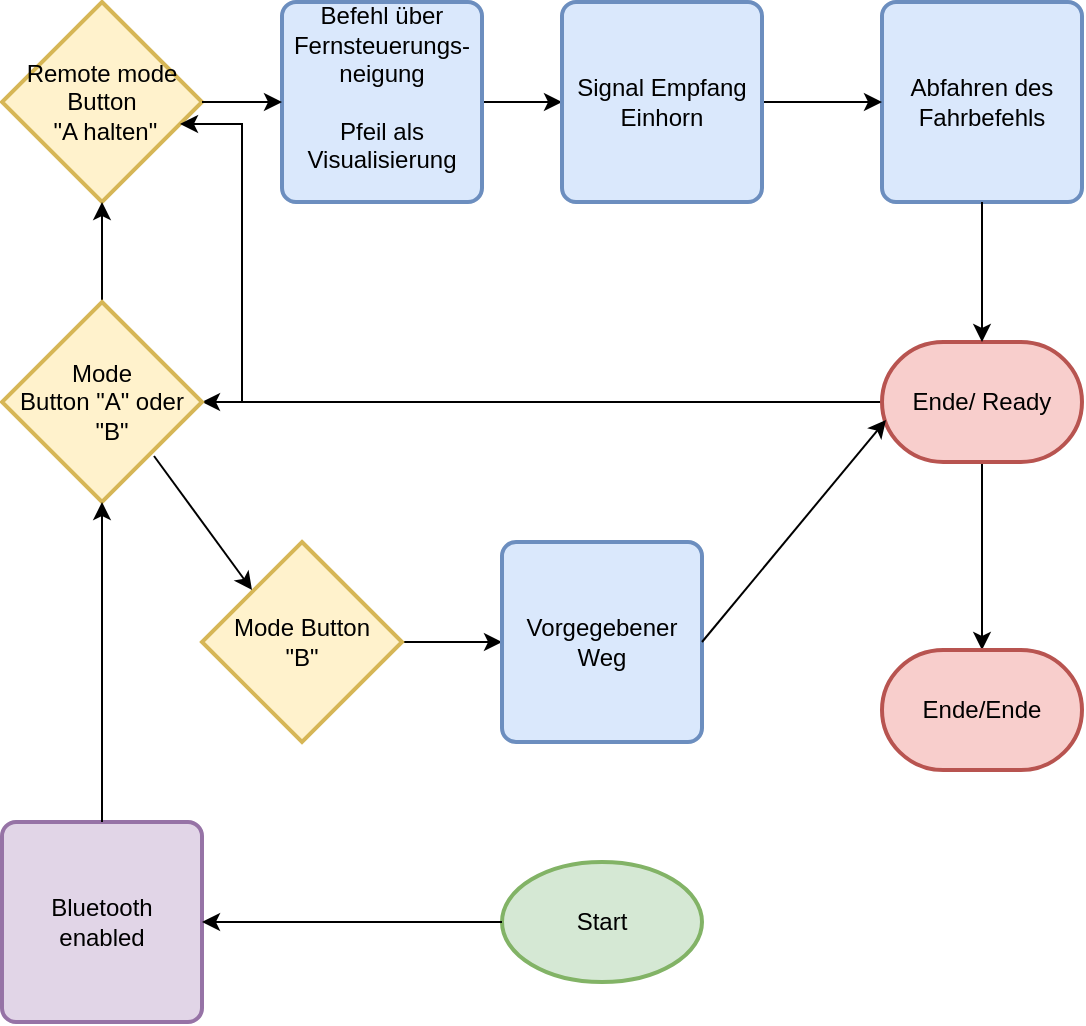 <mxfile version="20.8.5" type="device"><diagram id="AkLy-FRV6Atwri2U4AN1" name="Seite-1"><mxGraphModel dx="882" dy="518" grid="1" gridSize="10" guides="1" tooltips="1" connect="1" arrows="1" fold="1" page="1" pageScale="1" pageWidth="1169" pageHeight="827" math="0" shadow="0"><root><mxCell id="0"/><mxCell id="1" parent="0"/><mxCell id="WRUG_LUEngHGXGem2IdR-1" value="Start" style="strokeWidth=2;html=1;shape=mxgraph.flowchart.start_1;whiteSpace=wrap;fillColor=#d5e8d4;strokeColor=#82b366;" vertex="1" parent="1"><mxGeometry x="330" y="460" width="100" height="60" as="geometry"/></mxCell><mxCell id="WRUG_LUEngHGXGem2IdR-2" value="&lt;div&gt;Remote mode&lt;/div&gt;&lt;div&gt;Button&lt;/div&gt;&lt;div&gt;&amp;nbsp;&quot;A halten&quot;&lt;br&gt;&lt;/div&gt;" style="strokeWidth=2;html=1;shape=mxgraph.flowchart.decision;whiteSpace=wrap;fillColor=#fff2cc;strokeColor=#d6b656;" vertex="1" parent="1"><mxGeometry x="80" y="30" width="100" height="100" as="geometry"/></mxCell><mxCell id="WRUG_LUEngHGXGem2IdR-3" value="&lt;div&gt;Bluetooth &lt;br&gt;&lt;/div&gt;&lt;div&gt;enabled&lt;/div&gt;" style="rounded=1;whiteSpace=wrap;html=1;absoluteArcSize=1;arcSize=14;strokeWidth=2;fillColor=#e1d5e7;strokeColor=#9673a6;" vertex="1" parent="1"><mxGeometry x="80" y="440" width="100" height="100" as="geometry"/></mxCell><mxCell id="WRUG_LUEngHGXGem2IdR-5" value="Abfahren des Fahrbefehls" style="rounded=1;whiteSpace=wrap;html=1;absoluteArcSize=1;arcSize=14;strokeWidth=2;fillColor=#dae8fc;strokeColor=#6c8ebf;" vertex="1" parent="1"><mxGeometry x="520" y="30" width="100" height="100" as="geometry"/></mxCell><mxCell id="WRUG_LUEngHGXGem2IdR-32" style="edgeStyle=orthogonalEdgeStyle;rounded=0;orthogonalLoop=1;jettySize=auto;html=1;exitX=0.5;exitY=1;exitDx=0;exitDy=0;exitPerimeter=0;entryX=0.5;entryY=0;entryDx=0;entryDy=0;entryPerimeter=0;" edge="1" parent="1" source="WRUG_LUEngHGXGem2IdR-18" target="WRUG_LUEngHGXGem2IdR-30"><mxGeometry relative="1" as="geometry"><mxPoint x="570" y="360" as="targetPoint"/></mxGeometry></mxCell><mxCell id="WRUG_LUEngHGXGem2IdR-47" style="edgeStyle=orthogonalEdgeStyle;rounded=0;orthogonalLoop=1;jettySize=auto;html=1;exitX=0;exitY=0.5;exitDx=0;exitDy=0;exitPerimeter=0;entryX=0.89;entryY=0.61;entryDx=0;entryDy=0;entryPerimeter=0;" edge="1" parent="1" source="WRUG_LUEngHGXGem2IdR-18" target="WRUG_LUEngHGXGem2IdR-2"><mxGeometry relative="1" as="geometry"><mxPoint x="200" y="100" as="targetPoint"/><Array as="points"><mxPoint x="200" y="230"/><mxPoint x="200" y="91"/></Array></mxGeometry></mxCell><mxCell id="WRUG_LUEngHGXGem2IdR-49" style="edgeStyle=orthogonalEdgeStyle;rounded=0;orthogonalLoop=1;jettySize=auto;html=1;exitX=0;exitY=0.5;exitDx=0;exitDy=0;exitPerimeter=0;entryX=1;entryY=0.5;entryDx=0;entryDy=0;entryPerimeter=0;" edge="1" parent="1" source="WRUG_LUEngHGXGem2IdR-18" target="WRUG_LUEngHGXGem2IdR-22"><mxGeometry relative="1" as="geometry"/></mxCell><mxCell id="WRUG_LUEngHGXGem2IdR-18" value="Ende/ Ready" style="strokeWidth=2;html=1;shape=mxgraph.flowchart.terminator;whiteSpace=wrap;fillColor=#f8cecc;strokeColor=#b85450;" vertex="1" parent="1"><mxGeometry x="520" y="200" width="100" height="60" as="geometry"/></mxCell><mxCell id="WRUG_LUEngHGXGem2IdR-26" style="edgeStyle=orthogonalEdgeStyle;rounded=0;orthogonalLoop=1;jettySize=auto;html=1;exitX=0.5;exitY=0;exitDx=0;exitDy=0;exitPerimeter=0;entryX=0.5;entryY=1;entryDx=0;entryDy=0;entryPerimeter=0;" edge="1" parent="1" source="WRUG_LUEngHGXGem2IdR-22" target="WRUG_LUEngHGXGem2IdR-2"><mxGeometry relative="1" as="geometry"/></mxCell><mxCell id="WRUG_LUEngHGXGem2IdR-22" value="&lt;div&gt;Mode&lt;/div&gt;&lt;div&gt;Button &quot;A&quot; oder&lt;/div&gt;&lt;div&gt;&amp;nbsp;&amp;nbsp; &quot;B&quot;&lt;br&gt;&lt;/div&gt;" style="strokeWidth=2;html=1;shape=mxgraph.flowchart.decision;whiteSpace=wrap;fillColor=#fff2cc;strokeColor=#d6b656;" vertex="1" parent="1"><mxGeometry x="80" y="180" width="100" height="100" as="geometry"/></mxCell><mxCell id="WRUG_LUEngHGXGem2IdR-23" value="" style="endArrow=classic;html=1;rounded=0;exitX=0;exitY=0.5;exitDx=0;exitDy=0;exitPerimeter=0;entryX=1;entryY=0.5;entryDx=0;entryDy=0;" edge="1" parent="1" source="WRUG_LUEngHGXGem2IdR-1" target="WRUG_LUEngHGXGem2IdR-3"><mxGeometry width="50" height="50" relative="1" as="geometry"><mxPoint x="360" y="280" as="sourcePoint"/><mxPoint x="180" y="384" as="targetPoint"/></mxGeometry></mxCell><mxCell id="WRUG_LUEngHGXGem2IdR-24" value="" style="endArrow=classic;html=1;rounded=0;exitX=0.5;exitY=0;exitDx=0;exitDy=0;" edge="1" parent="1" source="WRUG_LUEngHGXGem2IdR-3" target="WRUG_LUEngHGXGem2IdR-22"><mxGeometry width="50" height="50" relative="1" as="geometry"><mxPoint x="360" y="280" as="sourcePoint"/><mxPoint x="410" y="230" as="targetPoint"/></mxGeometry></mxCell><mxCell id="WRUG_LUEngHGXGem2IdR-29" value="" style="endArrow=classic;html=1;rounded=0;entryX=0.5;entryY=0;entryDx=0;entryDy=0;entryPerimeter=0;exitX=0.5;exitY=1;exitDx=0;exitDy=0;" edge="1" parent="1" source="WRUG_LUEngHGXGem2IdR-5" target="WRUG_LUEngHGXGem2IdR-18"><mxGeometry width="50" height="50" relative="1" as="geometry"><mxPoint x="360" y="280" as="sourcePoint"/><mxPoint x="410" y="230" as="targetPoint"/></mxGeometry></mxCell><mxCell id="WRUG_LUEngHGXGem2IdR-30" value="Ende/Ende" style="strokeWidth=2;html=1;shape=mxgraph.flowchart.terminator;whiteSpace=wrap;fillColor=#f8cecc;strokeColor=#b85450;" vertex="1" parent="1"><mxGeometry x="520" y="354" width="100" height="60" as="geometry"/></mxCell><mxCell id="WRUG_LUEngHGXGem2IdR-37" style="edgeStyle=orthogonalEdgeStyle;rounded=0;orthogonalLoop=1;jettySize=auto;html=1;exitX=1;exitY=0.5;exitDx=0;exitDy=0;entryX=0;entryY=0.5;entryDx=0;entryDy=0;" edge="1" parent="1" source="WRUG_LUEngHGXGem2IdR-33" target="WRUG_LUEngHGXGem2IdR-34"><mxGeometry relative="1" as="geometry"/></mxCell><mxCell id="WRUG_LUEngHGXGem2IdR-33" value="&lt;div&gt;Befehl über Fernsteuerungs- &lt;br&gt;&lt;/div&gt;&lt;div&gt;neigung&lt;/div&gt;&lt;div&gt;&lt;br&gt;&lt;/div&gt;&lt;div&gt;Pfeil als Visualisierung&lt;br&gt;&lt;/div&gt;&lt;div&gt;&lt;br&gt;&lt;/div&gt;" style="rounded=1;whiteSpace=wrap;html=1;absoluteArcSize=1;arcSize=14;strokeWidth=2;fillColor=#dae8fc;strokeColor=#6c8ebf;" vertex="1" parent="1"><mxGeometry x="220" y="30" width="100" height="100" as="geometry"/></mxCell><mxCell id="WRUG_LUEngHGXGem2IdR-38" style="edgeStyle=orthogonalEdgeStyle;rounded=0;orthogonalLoop=1;jettySize=auto;html=1;exitX=1;exitY=0.5;exitDx=0;exitDy=0;" edge="1" parent="1" source="WRUG_LUEngHGXGem2IdR-34" target="WRUG_LUEngHGXGem2IdR-5"><mxGeometry relative="1" as="geometry"/></mxCell><mxCell id="WRUG_LUEngHGXGem2IdR-34" value="&lt;div&gt;Signal Empfang&lt;/div&gt;&lt;div&gt;Einhorn&lt;br&gt;&lt;/div&gt;" style="rounded=1;whiteSpace=wrap;html=1;absoluteArcSize=1;arcSize=14;strokeWidth=2;fillColor=#dae8fc;strokeColor=#6c8ebf;" vertex="1" parent="1"><mxGeometry x="360" y="30" width="100" height="100" as="geometry"/></mxCell><mxCell id="WRUG_LUEngHGXGem2IdR-35" value="" style="endArrow=classic;html=1;rounded=0;exitX=1;exitY=0.5;exitDx=0;exitDy=0;exitPerimeter=0;entryX=0;entryY=0.5;entryDx=0;entryDy=0;" edge="1" parent="1" source="WRUG_LUEngHGXGem2IdR-2" target="WRUG_LUEngHGXGem2IdR-33"><mxGeometry width="50" height="50" relative="1" as="geometry"><mxPoint x="380" y="220" as="sourcePoint"/><mxPoint x="430" y="170" as="targetPoint"/></mxGeometry></mxCell><mxCell id="WRUG_LUEngHGXGem2IdR-44" style="edgeStyle=orthogonalEdgeStyle;rounded=0;orthogonalLoop=1;jettySize=auto;html=1;exitX=1;exitY=0.5;exitDx=0;exitDy=0;exitPerimeter=0;entryX=0;entryY=0.5;entryDx=0;entryDy=0;" edge="1" parent="1" source="WRUG_LUEngHGXGem2IdR-39" target="WRUG_LUEngHGXGem2IdR-40"><mxGeometry relative="1" as="geometry"/></mxCell><mxCell id="WRUG_LUEngHGXGem2IdR-39" value="&lt;div&gt;Mode Button&lt;/div&gt;&lt;div&gt;&quot;B&quot;&lt;br&gt;&lt;/div&gt;" style="strokeWidth=2;html=1;shape=mxgraph.flowchart.decision;whiteSpace=wrap;fillColor=#fff2cc;strokeColor=#d6b656;" vertex="1" parent="1"><mxGeometry x="180" y="300" width="100" height="100" as="geometry"/></mxCell><mxCell id="WRUG_LUEngHGXGem2IdR-40" value="&lt;div&gt;Vorgegebener Weg&lt;br&gt;&lt;/div&gt;" style="rounded=1;whiteSpace=wrap;html=1;absoluteArcSize=1;arcSize=14;strokeWidth=2;fillColor=#dae8fc;strokeColor=#6c8ebf;" vertex="1" parent="1"><mxGeometry x="330" y="300" width="100" height="100" as="geometry"/></mxCell><mxCell id="WRUG_LUEngHGXGem2IdR-42" value="" style="endArrow=classic;html=1;rounded=0;exitX=0.76;exitY=0.77;exitDx=0;exitDy=0;exitPerimeter=0;entryX=0.25;entryY=0.24;entryDx=0;entryDy=0;entryPerimeter=0;" edge="1" parent="1" source="WRUG_LUEngHGXGem2IdR-22" target="WRUG_LUEngHGXGem2IdR-39"><mxGeometry width="50" height="50" relative="1" as="geometry"><mxPoint x="380" y="310" as="sourcePoint"/><mxPoint x="200" y="330" as="targetPoint"/></mxGeometry></mxCell><mxCell id="WRUG_LUEngHGXGem2IdR-43" value="" style="endArrow=classic;html=1;rounded=0;entryX=0.02;entryY=0.65;entryDx=0;entryDy=0;entryPerimeter=0;exitX=1;exitY=0.5;exitDx=0;exitDy=0;" edge="1" parent="1" source="WRUG_LUEngHGXGem2IdR-40" target="WRUG_LUEngHGXGem2IdR-18"><mxGeometry width="50" height="50" relative="1" as="geometry"><mxPoint x="380" y="310" as="sourcePoint"/><mxPoint x="430" y="260" as="targetPoint"/></mxGeometry></mxCell></root></mxGraphModel></diagram></mxfile>
